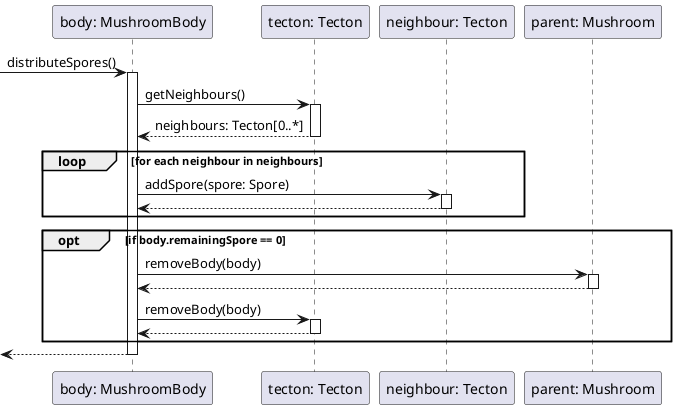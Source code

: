 @startuml DistributeSpore
participant "body: MushroomBody" as body
participant "tecton: Tecton" as tecton
participant "neighbour: Tecton" as neighbour
participant "parent: Mushroom" as parent

-> body : distributeSpores()
activate body

body -> tecton : getNeighbours()

activate tecton
tecton --> body : neighbours: Tecton[0..*]
deactivate tecton

    loop for each neighbour in neighbours
        body -> neighbour : addSpore(spore: Spore)
        activate neighbour
        neighbour --> body 
        deactivate neighbour

    end

    opt if body.remainingSpore == 0
        body -> parent : removeBody(body)
        activate parent
        parent --> body
        deactivate parent
        body -> tecton : removeBody(body)
        activate tecton
        tecton --> body
        deactivate tecton
    end

<-- body
deactivate body

@enduml